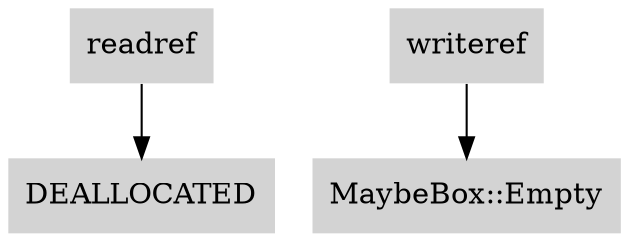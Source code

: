 digraph G {
    node[shape=plaintext style=filled]

    readref[label="readref"]
    writeref[label="writeref"]
    box[label="MaybeBox::Empty"]
    garbage[label="DEALLOCATED"]

    box
    writeref -> box
    readref -> garbage
}
